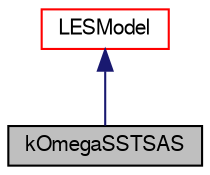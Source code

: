 digraph "kOmegaSSTSAS"
{
  bgcolor="transparent";
  edge [fontname="FreeSans",fontsize="10",labelfontname="FreeSans",labelfontsize="10"];
  node [fontname="FreeSans",fontsize="10",shape=record];
  Node0 [label="kOmegaSSTSAS",height=0.2,width=0.4,color="black", fillcolor="grey75", style="filled", fontcolor="black"];
  Node1 -> Node0 [dir="back",color="midnightblue",fontsize="10",style="solid",fontname="FreeSans"];
  Node1 [label="LESModel",height=0.2,width=0.4,color="red",URL="$a30874.html",tooltip="Base class for all incompressible flow LES SGS models. "];
}
